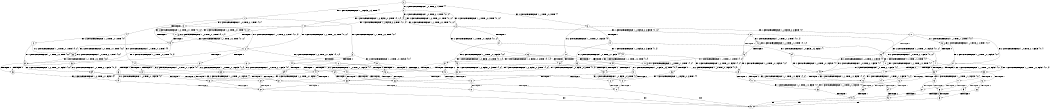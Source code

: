 digraph BCG {
size = "7, 10.5";
center = TRUE;
node [shape = circle];
0 [peripheries = 2];
0 -> 1 [label = "EX !1 !ATOMIC_EXCH_BRANCH (1, +0, FALSE, +0, 3, TRUE) !{}"];
0 -> 2 [label = "EX !2 !ATOMIC_EXCH_BRANCH (1, +0, TRUE, +0, 1, TRUE) !{}"];
0 -> 3 [label = "EX !0 !ATOMIC_EXCH_BRANCH (1, +1, TRUE, +0, 2, TRUE) !{}"];
1 -> 4 [label = "TERMINATE !1"];
1 -> 5 [label = "EX !2 !ATOMIC_EXCH_BRANCH (1, +0, TRUE, +0, 1, TRUE) !{0, 1}"];
1 -> 6 [label = "EX !0 !ATOMIC_EXCH_BRANCH (1, +1, TRUE, +0, 2, TRUE) !{0, 1}"];
2 -> 7 [label = "EX !1 !ATOMIC_EXCH_BRANCH (1, +0, FALSE, +0, 3, TRUE) !{0, 1, 2}"];
2 -> 8 [label = "EX !0 !ATOMIC_EXCH_BRANCH (1, +1, TRUE, +0, 2, TRUE) !{0, 1, 2}"];
2 -> 9 [label = "EX !2 !ATOMIC_EXCH_BRANCH (1, +0, TRUE, +0, 1, TRUE) !{0, 1, 2}"];
3 -> 10 [label = "TERMINATE !0"];
3 -> 11 [label = "EX !1 !ATOMIC_EXCH_BRANCH (1, +0, FALSE, +0, 3, FALSE) !{0}"];
3 -> 12 [label = "EX !2 !ATOMIC_EXCH_BRANCH (1, +0, TRUE, +0, 1, FALSE) !{0}"];
4 -> 13 [label = "EX !2 !ATOMIC_EXCH_BRANCH (1, +0, TRUE, +0, 1, TRUE) !{0}"];
4 -> 14 [label = "EX !0 !ATOMIC_EXCH_BRANCH (1, +1, TRUE, +0, 2, TRUE) !{0}"];
5 -> 15 [label = "TERMINATE !1"];
5 -> 16 [label = "EX !0 !ATOMIC_EXCH_BRANCH (1, +1, TRUE, +0, 2, TRUE) !{0, 1, 2}"];
5 -> 17 [label = "EX !2 !ATOMIC_EXCH_BRANCH (1, +0, TRUE, +0, 1, TRUE) !{0, 1, 2}"];
6 -> 18 [label = "TERMINATE !1"];
6 -> 19 [label = "TERMINATE !0"];
6 -> 20 [label = "EX !2 !ATOMIC_EXCH_BRANCH (1, +0, TRUE, +0, 1, FALSE) !{0, 1}"];
7 -> 15 [label = "TERMINATE !1"];
7 -> 16 [label = "EX !0 !ATOMIC_EXCH_BRANCH (1, +1, TRUE, +0, 2, TRUE) !{0, 1, 2}"];
7 -> 17 [label = "EX !2 !ATOMIC_EXCH_BRANCH (1, +0, TRUE, +0, 1, TRUE) !{0, 1, 2}"];
8 -> 21 [label = "TERMINATE !0"];
8 -> 22 [label = "EX !1 !ATOMIC_EXCH_BRANCH (1, +0, FALSE, +0, 3, FALSE) !{0, 1, 2}"];
8 -> 23 [label = "EX !2 !ATOMIC_EXCH_BRANCH (1, +0, TRUE, +0, 1, FALSE) !{0, 1, 2}"];
9 -> 7 [label = "EX !1 !ATOMIC_EXCH_BRANCH (1, +0, FALSE, +0, 3, TRUE) !{0, 1, 2}"];
9 -> 8 [label = "EX !0 !ATOMIC_EXCH_BRANCH (1, +1, TRUE, +0, 2, TRUE) !{0, 1, 2}"];
9 -> 9 [label = "EX !2 !ATOMIC_EXCH_BRANCH (1, +0, TRUE, +0, 1, TRUE) !{0, 1, 2}"];
10 -> 24 [label = "EX !1 !ATOMIC_EXCH_BRANCH (1, +0, FALSE, +0, 3, FALSE) !{}"];
10 -> 25 [label = "EX !2 !ATOMIC_EXCH_BRANCH (1, +0, TRUE, +0, 1, FALSE) !{}"];
11 -> 26 [label = "TERMINATE !0"];
11 -> 27 [label = "EX !2 !ATOMIC_EXCH_BRANCH (1, +0, TRUE, +0, 1, FALSE) !{0, 1}"];
11 -> 28 [label = "EX !1 !ATOMIC_EXCH_BRANCH (1, +1, TRUE, +1, 2, TRUE) !{0, 1}"];
12 -> 29 [label = "TERMINATE !2"];
12 -> 30 [label = "TERMINATE !0"];
12 -> 31 [label = "EX !1 !ATOMIC_EXCH_BRANCH (1, +0, FALSE, +0, 3, TRUE) !{0, 1, 2}"];
13 -> 32 [label = "EX !0 !ATOMIC_EXCH_BRANCH (1, +1, TRUE, +0, 2, TRUE) !{0, 2}"];
13 -> 33 [label = "EX !2 !ATOMIC_EXCH_BRANCH (1, +0, TRUE, +0, 1, TRUE) !{0, 2}"];
14 -> 34 [label = "TERMINATE !0"];
14 -> 35 [label = "EX !2 !ATOMIC_EXCH_BRANCH (1, +0, TRUE, +0, 1, FALSE) !{0}"];
15 -> 32 [label = "EX !0 !ATOMIC_EXCH_BRANCH (1, +1, TRUE, +0, 2, TRUE) !{0, 2}"];
15 -> 33 [label = "EX !2 !ATOMIC_EXCH_BRANCH (1, +0, TRUE, +0, 1, TRUE) !{0, 2}"];
16 -> 36 [label = "TERMINATE !1"];
16 -> 37 [label = "TERMINATE !0"];
16 -> 38 [label = "EX !2 !ATOMIC_EXCH_BRANCH (1, +0, TRUE, +0, 1, FALSE) !{0, 1, 2}"];
17 -> 15 [label = "TERMINATE !1"];
17 -> 16 [label = "EX !0 !ATOMIC_EXCH_BRANCH (1, +1, TRUE, +0, 2, TRUE) !{0, 1, 2}"];
17 -> 17 [label = "EX !2 !ATOMIC_EXCH_BRANCH (1, +0, TRUE, +0, 1, TRUE) !{0, 1, 2}"];
18 -> 34 [label = "TERMINATE !0"];
18 -> 35 [label = "EX !2 !ATOMIC_EXCH_BRANCH (1, +0, TRUE, +0, 1, FALSE) !{0}"];
19 -> 39 [label = "TERMINATE !1"];
19 -> 40 [label = "EX !2 !ATOMIC_EXCH_BRANCH (1, +0, TRUE, +0, 1, FALSE) !{1}"];
20 -> 41 [label = "TERMINATE !1"];
20 -> 42 [label = "TERMINATE !2"];
20 -> 43 [label = "TERMINATE !0"];
21 -> 44 [label = "EX !1 !ATOMIC_EXCH_BRANCH (1, +0, FALSE, +0, 3, FALSE) !{1, 2}"];
21 -> 45 [label = "EX !2 !ATOMIC_EXCH_BRANCH (1, +0, TRUE, +0, 1, FALSE) !{1, 2}"];
22 -> 46 [label = "TERMINATE !0"];
22 -> 47 [label = "EX !2 !ATOMIC_EXCH_BRANCH (1, +0, TRUE, +0, 1, FALSE) !{0, 1, 2}"];
22 -> 48 [label = "EX !1 !ATOMIC_EXCH_BRANCH (1, +1, TRUE, +1, 2, TRUE) !{0, 1, 2}"];
23 -> 29 [label = "TERMINATE !2"];
23 -> 30 [label = "TERMINATE !0"];
23 -> 31 [label = "EX !1 !ATOMIC_EXCH_BRANCH (1, +0, FALSE, +0, 3, TRUE) !{0, 1, 2}"];
24 -> 49 [label = "EX !2 !ATOMIC_EXCH_BRANCH (1, +0, TRUE, +0, 1, FALSE) !{1}"];
24 -> 50 [label = "EX !1 !ATOMIC_EXCH_BRANCH (1, +1, TRUE, +1, 2, TRUE) !{1}"];
25 -> 51 [label = "TERMINATE !2"];
25 -> 52 [label = "EX !1 !ATOMIC_EXCH_BRANCH (1, +0, FALSE, +0, 3, TRUE) !{1, 2}"];
26 -> 49 [label = "EX !2 !ATOMIC_EXCH_BRANCH (1, +0, TRUE, +0, 1, FALSE) !{1}"];
26 -> 50 [label = "EX !1 !ATOMIC_EXCH_BRANCH (1, +1, TRUE, +1, 2, TRUE) !{1}"];
27 -> 53 [label = "TERMINATE !2"];
27 -> 54 [label = "TERMINATE !0"];
27 -> 55 [label = "EX !1 !ATOMIC_EXCH_BRANCH (1, +1, TRUE, +1, 2, FALSE) !{0, 1, 2}"];
28 -> 26 [label = "TERMINATE !0"];
28 -> 27 [label = "EX !2 !ATOMIC_EXCH_BRANCH (1, +0, TRUE, +0, 1, FALSE) !{0, 1}"];
28 -> 28 [label = "EX !1 !ATOMIC_EXCH_BRANCH (1, +1, TRUE, +1, 2, TRUE) !{0, 1}"];
29 -> 56 [label = "TERMINATE !0"];
29 -> 57 [label = "EX !1 !ATOMIC_EXCH_BRANCH (1, +0, FALSE, +0, 3, TRUE) !{0, 1}"];
30 -> 51 [label = "TERMINATE !2"];
30 -> 52 [label = "EX !1 !ATOMIC_EXCH_BRANCH (1, +0, FALSE, +0, 3, TRUE) !{1, 2}"];
31 -> 41 [label = "TERMINATE !1"];
31 -> 42 [label = "TERMINATE !2"];
31 -> 43 [label = "TERMINATE !0"];
32 -> 58 [label = "TERMINATE !0"];
32 -> 59 [label = "EX !2 !ATOMIC_EXCH_BRANCH (1, +0, TRUE, +0, 1, FALSE) !{0, 2}"];
33 -> 32 [label = "EX !0 !ATOMIC_EXCH_BRANCH (1, +1, TRUE, +0, 2, TRUE) !{0, 2}"];
33 -> 33 [label = "EX !2 !ATOMIC_EXCH_BRANCH (1, +0, TRUE, +0, 1, TRUE) !{0, 2}"];
34 -> 60 [label = "EX !2 !ATOMIC_EXCH_BRANCH (1, +0, TRUE, +0, 1, FALSE) !{}"];
35 -> 61 [label = "TERMINATE !2"];
35 -> 62 [label = "TERMINATE !0"];
36 -> 58 [label = "TERMINATE !0"];
36 -> 59 [label = "EX !2 !ATOMIC_EXCH_BRANCH (1, +0, TRUE, +0, 1, FALSE) !{0, 2}"];
37 -> 63 [label = "TERMINATE !1"];
37 -> 64 [label = "EX !2 !ATOMIC_EXCH_BRANCH (1, +0, TRUE, +0, 1, FALSE) !{1, 2}"];
38 -> 41 [label = "TERMINATE !1"];
38 -> 42 [label = "TERMINATE !2"];
38 -> 43 [label = "TERMINATE !0"];
39 -> 60 [label = "EX !2 !ATOMIC_EXCH_BRANCH (1, +0, TRUE, +0, 1, FALSE) !{}"];
40 -> 65 [label = "TERMINATE !1"];
40 -> 66 [label = "TERMINATE !2"];
41 -> 61 [label = "TERMINATE !2"];
41 -> 62 [label = "TERMINATE !0"];
42 -> 67 [label = "TERMINATE !1"];
42 -> 68 [label = "TERMINATE !0"];
43 -> 65 [label = "TERMINATE !1"];
43 -> 66 [label = "TERMINATE !2"];
44 -> 69 [label = "EX !2 !ATOMIC_EXCH_BRANCH (1, +0, TRUE, +0, 1, FALSE) !{1, 2}"];
44 -> 70 [label = "EX !1 !ATOMIC_EXCH_BRANCH (1, +1, TRUE, +1, 2, TRUE) !{1, 2}"];
45 -> 51 [label = "TERMINATE !2"];
45 -> 52 [label = "EX !1 !ATOMIC_EXCH_BRANCH (1, +0, FALSE, +0, 3, TRUE) !{1, 2}"];
46 -> 69 [label = "EX !2 !ATOMIC_EXCH_BRANCH (1, +0, TRUE, +0, 1, FALSE) !{1, 2}"];
46 -> 70 [label = "EX !1 !ATOMIC_EXCH_BRANCH (1, +1, TRUE, +1, 2, TRUE) !{1, 2}"];
47 -> 53 [label = "TERMINATE !2"];
47 -> 54 [label = "TERMINATE !0"];
47 -> 55 [label = "EX !1 !ATOMIC_EXCH_BRANCH (1, +1, TRUE, +1, 2, FALSE) !{0, 1, 2}"];
48 -> 46 [label = "TERMINATE !0"];
48 -> 47 [label = "EX !2 !ATOMIC_EXCH_BRANCH (1, +0, TRUE, +0, 1, FALSE) !{0, 1, 2}"];
48 -> 48 [label = "EX !1 !ATOMIC_EXCH_BRANCH (1, +1, TRUE, +1, 2, TRUE) !{0, 1, 2}"];
49 -> 71 [label = "TERMINATE !2"];
49 -> 72 [label = "EX !1 !ATOMIC_EXCH_BRANCH (1, +1, TRUE, +1, 2, FALSE) !{1, 2}"];
50 -> 49 [label = "EX !2 !ATOMIC_EXCH_BRANCH (1, +0, TRUE, +0, 1, FALSE) !{1}"];
50 -> 50 [label = "EX !1 !ATOMIC_EXCH_BRANCH (1, +1, TRUE, +1, 2, TRUE) !{1}"];
51 -> 73 [label = "EX !1 !ATOMIC_EXCH_BRANCH (1, +0, FALSE, +0, 3, TRUE) !{1}"];
52 -> 65 [label = "TERMINATE !1"];
52 -> 66 [label = "TERMINATE !2"];
53 -> 74 [label = "TERMINATE !0"];
53 -> 75 [label = "EX !1 !ATOMIC_EXCH_BRANCH (1, +1, TRUE, +1, 2, FALSE) !{0, 1}"];
54 -> 71 [label = "TERMINATE !2"];
54 -> 72 [label = "EX !1 !ATOMIC_EXCH_BRANCH (1, +1, TRUE, +1, 2, FALSE) !{1, 2}"];
55 -> 76 [label = "TERMINATE !1"];
55 -> 77 [label = "TERMINATE !2"];
55 -> 78 [label = "TERMINATE !0"];
56 -> 73 [label = "EX !1 !ATOMIC_EXCH_BRANCH (1, +0, FALSE, +0, 3, TRUE) !{1}"];
57 -> 67 [label = "TERMINATE !1"];
57 -> 68 [label = "TERMINATE !0"];
58 -> 79 [label = "EX !2 !ATOMIC_EXCH_BRANCH (1, +0, TRUE, +0, 1, FALSE) !{2}"];
59 -> 61 [label = "TERMINATE !2"];
59 -> 62 [label = "TERMINATE !0"];
60 -> 80 [label = "TERMINATE !2"];
61 -> 81 [label = "TERMINATE !0"];
62 -> 80 [label = "TERMINATE !2"];
63 -> 79 [label = "EX !2 !ATOMIC_EXCH_BRANCH (1, +0, TRUE, +0, 1, FALSE) !{2}"];
64 -> 65 [label = "TERMINATE !1"];
64 -> 66 [label = "TERMINATE !2"];
65 -> 80 [label = "TERMINATE !2"];
66 -> 82 [label = "TERMINATE !1"];
67 -> 81 [label = "TERMINATE !0"];
68 -> 82 [label = "TERMINATE !1"];
69 -> 71 [label = "TERMINATE !2"];
69 -> 72 [label = "EX !1 !ATOMIC_EXCH_BRANCH (1, +1, TRUE, +1, 2, FALSE) !{1, 2}"];
70 -> 69 [label = "EX !2 !ATOMIC_EXCH_BRANCH (1, +0, TRUE, +0, 1, FALSE) !{1, 2}"];
70 -> 70 [label = "EX !1 !ATOMIC_EXCH_BRANCH (1, +1, TRUE, +1, 2, TRUE) !{1, 2}"];
71 -> 83 [label = "EX !1 !ATOMIC_EXCH_BRANCH (1, +1, TRUE, +1, 2, FALSE) !{1}"];
72 -> 84 [label = "TERMINATE !1"];
72 -> 85 [label = "TERMINATE !2"];
73 -> 82 [label = "TERMINATE !1"];
74 -> 83 [label = "EX !1 !ATOMIC_EXCH_BRANCH (1, +1, TRUE, +1, 2, FALSE) !{1}"];
75 -> 86 [label = "TERMINATE !1"];
75 -> 87 [label = "TERMINATE !0"];
76 -> 88 [label = "TERMINATE !2"];
76 -> 89 [label = "TERMINATE !0"];
77 -> 86 [label = "TERMINATE !1"];
77 -> 87 [label = "TERMINATE !0"];
78 -> 84 [label = "TERMINATE !1"];
78 -> 85 [label = "TERMINATE !2"];
79 -> 80 [label = "TERMINATE !2"];
80 -> 90 [label = "exit"];
81 -> 90 [label = "exit"];
82 -> 90 [label = "exit"];
83 -> 91 [label = "TERMINATE !1"];
84 -> 92 [label = "TERMINATE !2"];
85 -> 91 [label = "TERMINATE !1"];
86 -> 93 [label = "TERMINATE !0"];
87 -> 91 [label = "TERMINATE !1"];
88 -> 93 [label = "TERMINATE !0"];
89 -> 92 [label = "TERMINATE !2"];
91 -> 90 [label = "exit"];
92 -> 90 [label = "exit"];
93 -> 90 [label = "exit"];
}
